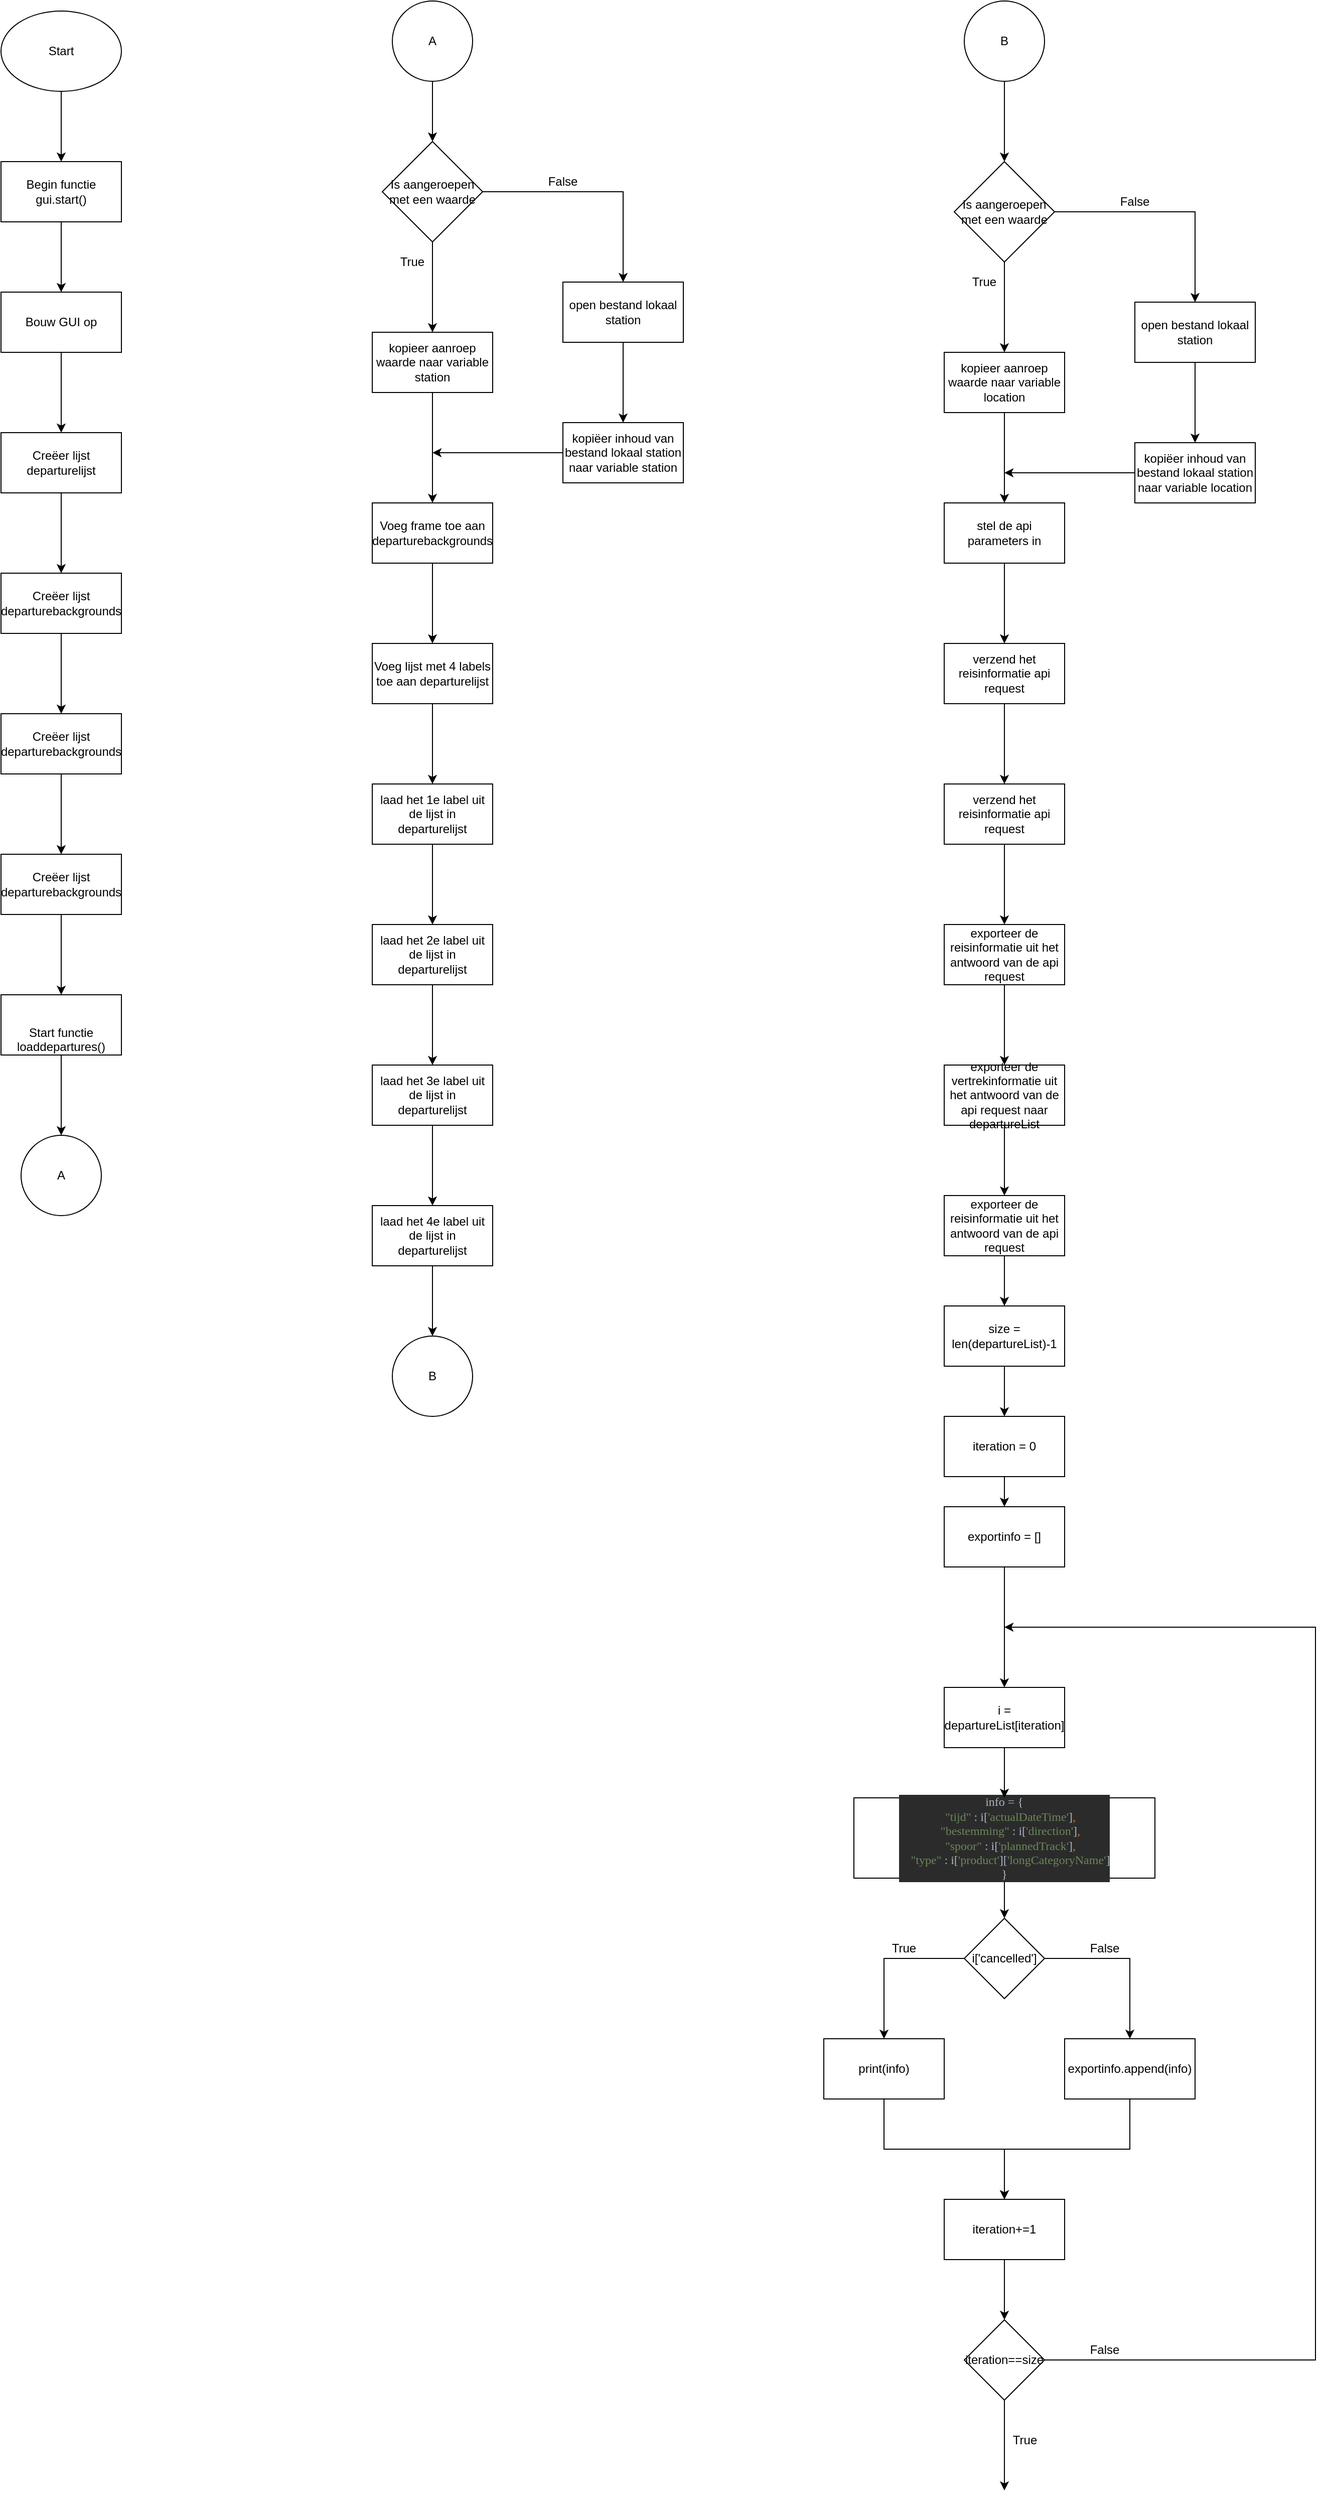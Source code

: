 <mxfile version="14.1.8" type="device"><diagram id="hfNIWfsYnrAbD9NlmZ_B" name="Pagina-1"><mxGraphModel dx="1422" dy="832" grid="1" gridSize="10" guides="1" tooltips="1" connect="1" arrows="1" fold="1" page="1" pageScale="1" pageWidth="200" pageHeight="100" math="0" shadow="0"><root><mxCell id="0"/><mxCell id="1" parent="0"/><mxCell id="-KE5sHEIxyf_vxJp2Pa--3" value="" style="edgeStyle=orthogonalEdgeStyle;rounded=0;orthogonalLoop=1;jettySize=auto;html=1;entryX=0.5;entryY=0;entryDx=0;entryDy=0;" parent="1" source="-KE5sHEIxyf_vxJp2Pa--1" target="-KE5sHEIxyf_vxJp2Pa--4" edge="1"><mxGeometry relative="1" as="geometry"><mxPoint x="100" y="170" as="targetPoint"/></mxGeometry></mxCell><mxCell id="-KE5sHEIxyf_vxJp2Pa--1" value="Start" style="ellipse;whiteSpace=wrap;html=1;" parent="1" vertex="1"><mxGeometry x="40" y="10" width="120" height="80" as="geometry"/></mxCell><mxCell id="-KE5sHEIxyf_vxJp2Pa--6" value="" style="edgeStyle=orthogonalEdgeStyle;rounded=0;orthogonalLoop=1;jettySize=auto;html=1;" parent="1" source="-KE5sHEIxyf_vxJp2Pa--4" target="-KE5sHEIxyf_vxJp2Pa--5" edge="1"><mxGeometry relative="1" as="geometry"/></mxCell><mxCell id="-KE5sHEIxyf_vxJp2Pa--4" value="Begin functie gui.start()&lt;div id=&quot;SDCloudData&quot; style=&quot;display: none&quot;&gt;&lt;/div&gt;" style="rounded=0;whiteSpace=wrap;html=1;" parent="1" vertex="1"><mxGeometry x="40" y="160" width="120" height="60" as="geometry"/></mxCell><mxCell id="-KE5sHEIxyf_vxJp2Pa--8" value="" style="edgeStyle=orthogonalEdgeStyle;rounded=0;orthogonalLoop=1;jettySize=auto;html=1;" parent="1" source="-KE5sHEIxyf_vxJp2Pa--5" target="-KE5sHEIxyf_vxJp2Pa--7" edge="1"><mxGeometry relative="1" as="geometry"/></mxCell><mxCell id="-KE5sHEIxyf_vxJp2Pa--5" value="Bouw GUI op&lt;div id=&quot;SDCloudData&quot; style=&quot;display: none&quot;&gt;&lt;/div&gt;&lt;div id=&quot;SDCloudData&quot; style=&quot;display: none&quot;&gt;&lt;/div&gt;" style="rounded=0;whiteSpace=wrap;html=1;" parent="1" vertex="1"><mxGeometry x="40" y="290" width="120" height="60" as="geometry"/></mxCell><mxCell id="-KE5sHEIxyf_vxJp2Pa--10" value="" style="edgeStyle=orthogonalEdgeStyle;rounded=0;orthogonalLoop=1;jettySize=auto;html=1;" parent="1" source="-KE5sHEIxyf_vxJp2Pa--7" target="-KE5sHEIxyf_vxJp2Pa--9" edge="1"><mxGeometry relative="1" as="geometry"/></mxCell><mxCell id="-KE5sHEIxyf_vxJp2Pa--7" value="Creëer lijst departurelijst&lt;div id=&quot;SDCloudData&quot; style=&quot;display: none&quot;&gt;&lt;/div&gt;&lt;div id=&quot;SDCloudData&quot; style=&quot;display: none&quot;&gt;&lt;/div&gt;&lt;div id=&quot;SDCloudData&quot; style=&quot;display: none&quot;&gt;&lt;/div&gt;" style="rounded=0;whiteSpace=wrap;html=1;" parent="1" vertex="1"><mxGeometry x="40" y="430" width="120" height="60" as="geometry"/></mxCell><mxCell id="-KE5sHEIxyf_vxJp2Pa--12" value="" style="edgeStyle=orthogonalEdgeStyle;rounded=0;orthogonalLoop=1;jettySize=auto;html=1;" parent="1" source="-KE5sHEIxyf_vxJp2Pa--9" target="-KE5sHEIxyf_vxJp2Pa--11" edge="1"><mxGeometry relative="1" as="geometry"/></mxCell><mxCell id="-KE5sHEIxyf_vxJp2Pa--9" value="Creëer lijst departurebackgrounds&lt;div id=&quot;SDCloudData&quot; style=&quot;display: none&quot;&gt;&lt;/div&gt;&lt;div id=&quot;SDCloudData&quot; style=&quot;display: none&quot;&gt;&lt;/div&gt;&lt;div id=&quot;SDCloudData&quot; style=&quot;display: none&quot;&gt;&lt;/div&gt;" style="rounded=0;whiteSpace=wrap;html=1;" parent="1" vertex="1"><mxGeometry x="40" y="570" width="120" height="60" as="geometry"/></mxCell><mxCell id="-KE5sHEIxyf_vxJp2Pa--14" value="" style="edgeStyle=orthogonalEdgeStyle;rounded=0;orthogonalLoop=1;jettySize=auto;html=1;" parent="1" source="-KE5sHEIxyf_vxJp2Pa--11" target="-KE5sHEIxyf_vxJp2Pa--13" edge="1"><mxGeometry relative="1" as="geometry"/></mxCell><mxCell id="-KE5sHEIxyf_vxJp2Pa--11" value="Creëer lijst departurebackgrounds&lt;div id=&quot;SDCloudData&quot; style=&quot;display: none&quot;&gt;&lt;/div&gt;&lt;div id=&quot;SDCloudData&quot; style=&quot;display: none&quot;&gt;&lt;/div&gt;&lt;div id=&quot;SDCloudData&quot; style=&quot;display: none&quot;&gt;&lt;/div&gt;" style="rounded=0;whiteSpace=wrap;html=1;" parent="1" vertex="1"><mxGeometry x="40" y="710" width="120" height="60" as="geometry"/></mxCell><mxCell id="-KE5sHEIxyf_vxJp2Pa--16" value="" style="edgeStyle=orthogonalEdgeStyle;rounded=0;orthogonalLoop=1;jettySize=auto;html=1;" parent="1" source="-KE5sHEIxyf_vxJp2Pa--13" target="-KE5sHEIxyf_vxJp2Pa--15" edge="1"><mxGeometry relative="1" as="geometry"/></mxCell><mxCell id="-KE5sHEIxyf_vxJp2Pa--13" value="Creëer lijst departurebackgrounds&lt;div id=&quot;SDCloudData&quot; style=&quot;display: none&quot;&gt;&lt;/div&gt;&lt;div id=&quot;SDCloudData&quot; style=&quot;display: none&quot;&gt;&lt;/div&gt;&lt;div id=&quot;SDCloudData&quot; style=&quot;display: none&quot;&gt;&lt;/div&gt;" style="rounded=0;whiteSpace=wrap;html=1;" parent="1" vertex="1"><mxGeometry x="40" y="850" width="120" height="60" as="geometry"/></mxCell><mxCell id="-KE5sHEIxyf_vxJp2Pa--18" value="" style="edgeStyle=orthogonalEdgeStyle;rounded=0;orthogonalLoop=1;jettySize=auto;html=1;entryX=0.5;entryY=0;entryDx=0;entryDy=0;" parent="1" source="-KE5sHEIxyf_vxJp2Pa--15" target="-KE5sHEIxyf_vxJp2Pa--48" edge="1"><mxGeometry relative="1" as="geometry"><mxPoint x="100" y="1130" as="targetPoint"/></mxGeometry></mxCell><mxCell id="-KE5sHEIxyf_vxJp2Pa--15" value="&lt;br&gt;&lt;br&gt;Start functie loaddepartures()&lt;div id=&quot;SDCloudData&quot; style=&quot;display: none&quot;&gt;&lt;/div&gt;&lt;br&gt;" style="rounded=0;whiteSpace=wrap;html=1;" parent="1" vertex="1"><mxGeometry x="40" y="990" width="120" height="60" as="geometry"/></mxCell><mxCell id="-KE5sHEIxyf_vxJp2Pa--32" value="" style="edgeStyle=orthogonalEdgeStyle;rounded=0;orthogonalLoop=1;jettySize=auto;html=1;" parent="1" source="-KE5sHEIxyf_vxJp2Pa--33" target="-KE5sHEIxyf_vxJp2Pa--35" edge="1"><mxGeometry relative="1" as="geometry"/></mxCell><mxCell id="-KE5sHEIxyf_vxJp2Pa--33" value="Voeg frame toe aan departurebackgrounds" style="rounded=0;whiteSpace=wrap;html=1;" parent="1" vertex="1"><mxGeometry x="410" y="500" width="120" height="60" as="geometry"/></mxCell><mxCell id="-KE5sHEIxyf_vxJp2Pa--34" value="" style="edgeStyle=orthogonalEdgeStyle;rounded=0;orthogonalLoop=1;jettySize=auto;html=1;" parent="1" source="-KE5sHEIxyf_vxJp2Pa--35" target="-KE5sHEIxyf_vxJp2Pa--37" edge="1"><mxGeometry relative="1" as="geometry"/></mxCell><mxCell id="-KE5sHEIxyf_vxJp2Pa--35" value="Voeg lijst met 4 labels toe aan departurelijst" style="rounded=0;whiteSpace=wrap;html=1;" parent="1" vertex="1"><mxGeometry x="410" y="640" width="120" height="60" as="geometry"/></mxCell><mxCell id="-KE5sHEIxyf_vxJp2Pa--36" value="" style="edgeStyle=orthogonalEdgeStyle;rounded=0;orthogonalLoop=1;jettySize=auto;html=1;" parent="1" source="-KE5sHEIxyf_vxJp2Pa--37" target="-KE5sHEIxyf_vxJp2Pa--39" edge="1"><mxGeometry relative="1" as="geometry"/></mxCell><mxCell id="-KE5sHEIxyf_vxJp2Pa--37" value="laad het 1e label uit de lijst in departurelijst" style="rounded=0;whiteSpace=wrap;html=1;" parent="1" vertex="1"><mxGeometry x="410" y="780" width="120" height="60" as="geometry"/></mxCell><mxCell id="-KE5sHEIxyf_vxJp2Pa--38" value="" style="edgeStyle=orthogonalEdgeStyle;rounded=0;orthogonalLoop=1;jettySize=auto;html=1;" parent="1" source="-KE5sHEIxyf_vxJp2Pa--39" target="-KE5sHEIxyf_vxJp2Pa--41" edge="1"><mxGeometry relative="1" as="geometry"/></mxCell><mxCell id="-KE5sHEIxyf_vxJp2Pa--39" value="laad het 2e label uit de lijst in departurelijst" style="rounded=0;whiteSpace=wrap;html=1;" parent="1" vertex="1"><mxGeometry x="410" y="920" width="120" height="60" as="geometry"/></mxCell><mxCell id="-KE5sHEIxyf_vxJp2Pa--40" value="" style="edgeStyle=orthogonalEdgeStyle;rounded=0;orthogonalLoop=1;jettySize=auto;html=1;" parent="1" source="-KE5sHEIxyf_vxJp2Pa--41" target="-KE5sHEIxyf_vxJp2Pa--43" edge="1"><mxGeometry relative="1" as="geometry"/></mxCell><mxCell id="-KE5sHEIxyf_vxJp2Pa--41" value="laad het 3e label uit de lijst in departurelijst" style="rounded=0;whiteSpace=wrap;html=1;" parent="1" vertex="1"><mxGeometry x="410" y="1060" width="120" height="60" as="geometry"/></mxCell><mxCell id="-KE5sHEIxyf_vxJp2Pa--42" value="" style="edgeStyle=orthogonalEdgeStyle;rounded=0;orthogonalLoop=1;jettySize=auto;html=1;" parent="1" source="-KE5sHEIxyf_vxJp2Pa--43" edge="1"><mxGeometry relative="1" as="geometry"><mxPoint x="470" y="1330" as="targetPoint"/></mxGeometry></mxCell><mxCell id="-KE5sHEIxyf_vxJp2Pa--43" value="laad het 4e label uit de lijst in departurelijst" style="rounded=0;whiteSpace=wrap;html=1;" parent="1" vertex="1"><mxGeometry x="410" y="1200" width="120" height="60" as="geometry"/></mxCell><mxCell id="-KE5sHEIxyf_vxJp2Pa--48" value="A" style="ellipse;whiteSpace=wrap;html=1;aspect=fixed;" parent="1" vertex="1"><mxGeometry x="60" y="1130" width="80" height="80" as="geometry"/></mxCell><mxCell id="-KE5sHEIxyf_vxJp2Pa--78" style="edgeStyle=orthogonalEdgeStyle;rounded=0;orthogonalLoop=1;jettySize=auto;html=1;entryX=0.5;entryY=0;entryDx=0;entryDy=0;" parent="1" source="-KE5sHEIxyf_vxJp2Pa--75" target="-KE5sHEIxyf_vxJp2Pa--77" edge="1"><mxGeometry relative="1" as="geometry"/></mxCell><mxCell id="-KE5sHEIxyf_vxJp2Pa--75" value="A" style="ellipse;whiteSpace=wrap;html=1;aspect=fixed;" parent="1" vertex="1"><mxGeometry x="430" width="80" height="80" as="geometry"/></mxCell><mxCell id="-KE5sHEIxyf_vxJp2Pa--81" style="edgeStyle=orthogonalEdgeStyle;rounded=0;orthogonalLoop=1;jettySize=auto;html=1;entryX=0.5;entryY=0;entryDx=0;entryDy=0;" parent="1" source="-KE5sHEIxyf_vxJp2Pa--77" edge="1" target="0gL9F61eetgLZT5TqQi5-5"><mxGeometry relative="1" as="geometry"><mxPoint x="470" y="330" as="targetPoint"/><Array as="points"/></mxGeometry></mxCell><mxCell id="-KE5sHEIxyf_vxJp2Pa--82" style="edgeStyle=orthogonalEdgeStyle;rounded=0;orthogonalLoop=1;jettySize=auto;html=1;entryX=0.5;entryY=0;entryDx=0;entryDy=0;" parent="1" source="-KE5sHEIxyf_vxJp2Pa--77" target="-KE5sHEIxyf_vxJp2Pa--84" edge="1"><mxGeometry relative="1" as="geometry"><mxPoint x="580" y="280" as="targetPoint"/><Array as="points"><mxPoint x="660" y="190"/></Array></mxGeometry></mxCell><mxCell id="-KE5sHEIxyf_vxJp2Pa--77" value="Is aangeroepen met een waarde" style="rhombus;whiteSpace=wrap;html=1;" parent="1" vertex="1"><mxGeometry x="420" y="140" width="100" height="100" as="geometry"/></mxCell><mxCell id="0gL9F61eetgLZT5TqQi5-2" value="" style="edgeStyle=orthogonalEdgeStyle;rounded=0;orthogonalLoop=1;jettySize=auto;html=1;" edge="1" parent="1" source="-KE5sHEIxyf_vxJp2Pa--84" target="0gL9F61eetgLZT5TqQi5-1"><mxGeometry relative="1" as="geometry"/></mxCell><mxCell id="-KE5sHEIxyf_vxJp2Pa--84" value="open bestand lokaal station" style="rounded=0;whiteSpace=wrap;html=1;" parent="1" vertex="1"><mxGeometry x="600" y="280" width="120" height="60" as="geometry"/></mxCell><mxCell id="-KE5sHEIxyf_vxJp2Pa--85" value="False" style="text;html=1;strokeColor=none;fillColor=none;align=center;verticalAlign=middle;whiteSpace=wrap;rounded=0;" parent="1" vertex="1"><mxGeometry x="580" y="170" width="40" height="20" as="geometry"/></mxCell><mxCell id="-KE5sHEIxyf_vxJp2Pa--86" value="True" style="text;html=1;strokeColor=none;fillColor=none;align=center;verticalAlign=middle;whiteSpace=wrap;rounded=0;" parent="1" vertex="1"><mxGeometry x="430" y="250" width="40" height="20" as="geometry"/></mxCell><mxCell id="0gL9F61eetgLZT5TqQi5-8" style="edgeStyle=orthogonalEdgeStyle;rounded=0;orthogonalLoop=1;jettySize=auto;html=1;" edge="1" parent="1" source="0gL9F61eetgLZT5TqQi5-1"><mxGeometry relative="1" as="geometry"><mxPoint x="470" y="450" as="targetPoint"/></mxGeometry></mxCell><mxCell id="0gL9F61eetgLZT5TqQi5-1" value="kopiëer inhoud van bestand lokaal station naar variable station" style="rounded=0;whiteSpace=wrap;html=1;" vertex="1" parent="1"><mxGeometry x="600" y="420" width="120" height="60" as="geometry"/></mxCell><mxCell id="0gL9F61eetgLZT5TqQi5-6" style="edgeStyle=orthogonalEdgeStyle;rounded=0;orthogonalLoop=1;jettySize=auto;html=1;entryX=0.5;entryY=0;entryDx=0;entryDy=0;" edge="1" parent="1" source="0gL9F61eetgLZT5TqQi5-5" target="-KE5sHEIxyf_vxJp2Pa--33"><mxGeometry relative="1" as="geometry"><mxPoint x="470" y="490" as="targetPoint"/></mxGeometry></mxCell><mxCell id="0gL9F61eetgLZT5TqQi5-5" value="kopieer aanroep waarde naar variable station" style="rounded=0;whiteSpace=wrap;html=1;" vertex="1" parent="1"><mxGeometry x="410" y="330" width="120" height="60" as="geometry"/></mxCell><mxCell id="0gL9F61eetgLZT5TqQi5-9" value="B" style="ellipse;whiteSpace=wrap;html=1;aspect=fixed;" vertex="1" parent="1"><mxGeometry x="430" y="1330" width="80" height="80" as="geometry"/></mxCell><mxCell id="0gL9F61eetgLZT5TqQi5-12" style="edgeStyle=orthogonalEdgeStyle;rounded=0;orthogonalLoop=1;jettySize=auto;html=1;" edge="1" parent="1" source="0gL9F61eetgLZT5TqQi5-10"><mxGeometry relative="1" as="geometry"><mxPoint x="1040" y="160" as="targetPoint"/></mxGeometry></mxCell><mxCell id="0gL9F61eetgLZT5TqQi5-10" value="B" style="ellipse;whiteSpace=wrap;html=1;aspect=fixed;" vertex="1" parent="1"><mxGeometry x="1000" width="80" height="80" as="geometry"/></mxCell><mxCell id="0gL9F61eetgLZT5TqQi5-13" style="edgeStyle=orthogonalEdgeStyle;rounded=0;orthogonalLoop=1;jettySize=auto;html=1;entryX=0.5;entryY=0;entryDx=0;entryDy=0;" edge="1" parent="1" source="0gL9F61eetgLZT5TqQi5-15" target="0gL9F61eetgLZT5TqQi5-22"><mxGeometry relative="1" as="geometry"><mxPoint x="1040" y="350" as="targetPoint"/><Array as="points"/></mxGeometry></mxCell><mxCell id="0gL9F61eetgLZT5TqQi5-14" style="edgeStyle=orthogonalEdgeStyle;rounded=0;orthogonalLoop=1;jettySize=auto;html=1;entryX=0.5;entryY=0;entryDx=0;entryDy=0;" edge="1" parent="1" source="0gL9F61eetgLZT5TqQi5-15" target="0gL9F61eetgLZT5TqQi5-17"><mxGeometry relative="1" as="geometry"><mxPoint x="1150" y="300" as="targetPoint"/><Array as="points"><mxPoint x="1230" y="210"/></Array></mxGeometry></mxCell><mxCell id="0gL9F61eetgLZT5TqQi5-15" value="Is aangeroepen met een waarde" style="rhombus;whiteSpace=wrap;html=1;" vertex="1" parent="1"><mxGeometry x="990" y="160" width="100" height="100" as="geometry"/></mxCell><mxCell id="0gL9F61eetgLZT5TqQi5-16" value="" style="edgeStyle=orthogonalEdgeStyle;rounded=0;orthogonalLoop=1;jettySize=auto;html=1;" edge="1" parent="1" source="0gL9F61eetgLZT5TqQi5-17" target="0gL9F61eetgLZT5TqQi5-21"><mxGeometry relative="1" as="geometry"/></mxCell><mxCell id="0gL9F61eetgLZT5TqQi5-17" value="open bestand lokaal station" style="rounded=0;whiteSpace=wrap;html=1;" vertex="1" parent="1"><mxGeometry x="1170" y="300" width="120" height="60" as="geometry"/></mxCell><mxCell id="0gL9F61eetgLZT5TqQi5-18" value="False" style="text;html=1;strokeColor=none;fillColor=none;align=center;verticalAlign=middle;whiteSpace=wrap;rounded=0;" vertex="1" parent="1"><mxGeometry x="1150" y="190" width="40" height="20" as="geometry"/></mxCell><mxCell id="0gL9F61eetgLZT5TqQi5-19" value="True" style="text;html=1;strokeColor=none;fillColor=none;align=center;verticalAlign=middle;whiteSpace=wrap;rounded=0;" vertex="1" parent="1"><mxGeometry x="1000" y="270" width="40" height="20" as="geometry"/></mxCell><mxCell id="0gL9F61eetgLZT5TqQi5-20" style="edgeStyle=orthogonalEdgeStyle;rounded=0;orthogonalLoop=1;jettySize=auto;html=1;" edge="1" parent="1" source="0gL9F61eetgLZT5TqQi5-21"><mxGeometry relative="1" as="geometry"><mxPoint x="1040" y="470" as="targetPoint"/></mxGeometry></mxCell><mxCell id="0gL9F61eetgLZT5TqQi5-21" value="kopiëer inhoud van bestand lokaal station naar variable location" style="rounded=0;whiteSpace=wrap;html=1;" vertex="1" parent="1"><mxGeometry x="1170" y="440" width="120" height="60" as="geometry"/></mxCell><mxCell id="0gL9F61eetgLZT5TqQi5-24" value="" style="edgeStyle=orthogonalEdgeStyle;rounded=0;orthogonalLoop=1;jettySize=auto;html=1;" edge="1" parent="1" source="0gL9F61eetgLZT5TqQi5-22" target="0gL9F61eetgLZT5TqQi5-23"><mxGeometry relative="1" as="geometry"/></mxCell><mxCell id="0gL9F61eetgLZT5TqQi5-22" value="kopieer aanroep waarde naar variable location" style="rounded=0;whiteSpace=wrap;html=1;" vertex="1" parent="1"><mxGeometry x="980" y="350" width="120" height="60" as="geometry"/></mxCell><mxCell id="0gL9F61eetgLZT5TqQi5-26" value="" style="edgeStyle=orthogonalEdgeStyle;rounded=0;orthogonalLoop=1;jettySize=auto;html=1;" edge="1" parent="1" source="0gL9F61eetgLZT5TqQi5-23" target="0gL9F61eetgLZT5TqQi5-25"><mxGeometry relative="1" as="geometry"/></mxCell><mxCell id="0gL9F61eetgLZT5TqQi5-23" value="stel de api parameters in" style="rounded=0;whiteSpace=wrap;html=1;" vertex="1" parent="1"><mxGeometry x="980" y="500" width="120" height="60" as="geometry"/></mxCell><mxCell id="0gL9F61eetgLZT5TqQi5-28" value="" style="edgeStyle=orthogonalEdgeStyle;rounded=0;orthogonalLoop=1;jettySize=auto;html=1;" edge="1" parent="1" source="0gL9F61eetgLZT5TqQi5-25" target="0gL9F61eetgLZT5TqQi5-27"><mxGeometry relative="1" as="geometry"/></mxCell><mxCell id="0gL9F61eetgLZT5TqQi5-25" value="verzend het reisinformatie api request" style="rounded=0;whiteSpace=wrap;html=1;" vertex="1" parent="1"><mxGeometry x="980" y="640" width="120" height="60" as="geometry"/></mxCell><mxCell id="0gL9F61eetgLZT5TqQi5-30" style="edgeStyle=orthogonalEdgeStyle;rounded=0;orthogonalLoop=1;jettySize=auto;html=1;" edge="1" parent="1" source="0gL9F61eetgLZT5TqQi5-27" target="0gL9F61eetgLZT5TqQi5-29"><mxGeometry relative="1" as="geometry"/></mxCell><mxCell id="0gL9F61eetgLZT5TqQi5-27" value="verzend het reisinformatie api request" style="rounded=0;whiteSpace=wrap;html=1;" vertex="1" parent="1"><mxGeometry x="980" y="780" width="120" height="60" as="geometry"/></mxCell><mxCell id="0gL9F61eetgLZT5TqQi5-32" value="" style="edgeStyle=orthogonalEdgeStyle;rounded=0;orthogonalLoop=1;jettySize=auto;html=1;" edge="1" parent="1" source="0gL9F61eetgLZT5TqQi5-29" target="0gL9F61eetgLZT5TqQi5-31"><mxGeometry relative="1" as="geometry"/></mxCell><mxCell id="0gL9F61eetgLZT5TqQi5-29" value="exporteer de reisinformatie uit het antwoord van de api request" style="rounded=0;whiteSpace=wrap;html=1;" vertex="1" parent="1"><mxGeometry x="980" y="920" width="120" height="60" as="geometry"/></mxCell><mxCell id="0gL9F61eetgLZT5TqQi5-34" value="" style="edgeStyle=orthogonalEdgeStyle;rounded=0;orthogonalLoop=1;jettySize=auto;html=1;" edge="1" parent="1" source="0gL9F61eetgLZT5TqQi5-31" target="0gL9F61eetgLZT5TqQi5-33"><mxGeometry relative="1" as="geometry"/></mxCell><mxCell id="0gL9F61eetgLZT5TqQi5-31" value="exporteer de vertrekinformatie uit het antwoord van de api request naar departureList" style="rounded=0;whiteSpace=wrap;html=1;" vertex="1" parent="1"><mxGeometry x="980" y="1060" width="120" height="60" as="geometry"/></mxCell><mxCell id="0gL9F61eetgLZT5TqQi5-36" style="edgeStyle=orthogonalEdgeStyle;rounded=0;orthogonalLoop=1;jettySize=auto;html=1;" edge="1" parent="1" source="0gL9F61eetgLZT5TqQi5-33" target="0gL9F61eetgLZT5TqQi5-35"><mxGeometry relative="1" as="geometry"/></mxCell><mxCell id="0gL9F61eetgLZT5TqQi5-33" value="exporteer de reisinformatie uit het antwoord van de api request" style="rounded=0;whiteSpace=wrap;html=1;" vertex="1" parent="1"><mxGeometry x="980" y="1190" width="120" height="60" as="geometry"/></mxCell><mxCell id="0gL9F61eetgLZT5TqQi5-38" style="edgeStyle=orthogonalEdgeStyle;rounded=0;orthogonalLoop=1;jettySize=auto;html=1;" edge="1" parent="1" source="0gL9F61eetgLZT5TqQi5-35" target="0gL9F61eetgLZT5TqQi5-37"><mxGeometry relative="1" as="geometry"/></mxCell><mxCell id="0gL9F61eetgLZT5TqQi5-35" value="size = len(departureList)-1" style="rounded=0;whiteSpace=wrap;html=1;" vertex="1" parent="1"><mxGeometry x="980" y="1300" width="120" height="60" as="geometry"/></mxCell><mxCell id="0gL9F61eetgLZT5TqQi5-66" style="edgeStyle=orthogonalEdgeStyle;rounded=0;orthogonalLoop=1;jettySize=auto;html=1;entryX=0.5;entryY=0;entryDx=0;entryDy=0;" edge="1" parent="1" source="0gL9F61eetgLZT5TqQi5-37" target="0gL9F61eetgLZT5TqQi5-65"><mxGeometry relative="1" as="geometry"/></mxCell><mxCell id="0gL9F61eetgLZT5TqQi5-37" value="iteration = 0" style="rounded=0;whiteSpace=wrap;html=1;" vertex="1" parent="1"><mxGeometry x="980" y="1410" width="120" height="60" as="geometry"/></mxCell><mxCell id="0gL9F61eetgLZT5TqQi5-53" style="edgeStyle=orthogonalEdgeStyle;rounded=0;orthogonalLoop=1;jettySize=auto;html=1;entryX=0.5;entryY=0;entryDx=0;entryDy=0;" edge="1" parent="1" source="0gL9F61eetgLZT5TqQi5-39" target="0gL9F61eetgLZT5TqQi5-54"><mxGeometry relative="1" as="geometry"><mxPoint x="1040" y="1910" as="targetPoint"/></mxGeometry></mxCell><mxCell id="0gL9F61eetgLZT5TqQi5-39" value="&lt;pre style=&quot;background-color: #2b2b2b ; color: #a9b7c6 ; font-family: &amp;#34;consolas&amp;#34; ; font-size: 9 8pt&quot;&gt;info = {&lt;br&gt;    &lt;span style=&quot;color: #6a8759&quot;&gt;&quot;tijd&quot; &lt;/span&gt;: i[&lt;span style=&quot;color: #6a8759&quot;&gt;'actualDateTime'&lt;/span&gt;]&lt;span style=&quot;color: #cc7832&quot;&gt;,&lt;br&gt;&lt;/span&gt;&lt;span style=&quot;color: #cc7832&quot;&gt;    &lt;/span&gt;&lt;span style=&quot;color: #6a8759&quot;&gt;&quot;bestemming&quot; &lt;/span&gt;: i[&lt;span style=&quot;color: #6a8759&quot;&gt;'direction'&lt;/span&gt;]&lt;span style=&quot;color: #cc7832&quot;&gt;,&lt;br&gt;&lt;/span&gt;&lt;span style=&quot;color: #cc7832&quot;&gt;    &lt;/span&gt;&lt;span style=&quot;color: #6a8759&quot;&gt;&quot;spoor&quot; &lt;/span&gt;: i[&lt;span style=&quot;color: #6a8759&quot;&gt;'plannedTrack'&lt;/span&gt;]&lt;span style=&quot;color: #cc7832&quot;&gt;,&lt;br&gt;&lt;/span&gt;&lt;span style=&quot;color: #cc7832&quot;&gt;    &lt;/span&gt;&lt;span style=&quot;color: #6a8759&quot;&gt;&quot;type&quot; &lt;/span&gt;: i[&lt;span style=&quot;color: #6a8759&quot;&gt;'product'&lt;/span&gt;][&lt;span style=&quot;color: #6a8759&quot;&gt;'longCategoryName'&lt;/span&gt;]&lt;br&gt;}&lt;/pre&gt;" style="rounded=0;whiteSpace=wrap;html=1;" vertex="1" parent="1"><mxGeometry x="890" y="1790" width="300" height="80" as="geometry"/></mxCell><mxCell id="0gL9F61eetgLZT5TqQi5-48" style="edgeStyle=orthogonalEdgeStyle;rounded=0;orthogonalLoop=1;jettySize=auto;html=1;entryX=0.5;entryY=0;entryDx=0;entryDy=0;" edge="1" parent="1" source="0gL9F61eetgLZT5TqQi5-44" target="0gL9F61eetgLZT5TqQi5-39"><mxGeometry relative="1" as="geometry"/></mxCell><mxCell id="0gL9F61eetgLZT5TqQi5-44" value="i = departureList[iteration]" style="rounded=0;whiteSpace=wrap;html=1;" vertex="1" parent="1"><mxGeometry x="980" y="1680" width="120" height="60" as="geometry"/></mxCell><mxCell id="0gL9F61eetgLZT5TqQi5-56" style="edgeStyle=orthogonalEdgeStyle;rounded=0;orthogonalLoop=1;jettySize=auto;html=1;" edge="1" parent="1" source="0gL9F61eetgLZT5TqQi5-54" target="0gL9F61eetgLZT5TqQi5-64"><mxGeometry relative="1" as="geometry"><mxPoint x="1160" y="2040" as="targetPoint"/></mxGeometry></mxCell><mxCell id="0gL9F61eetgLZT5TqQi5-57" style="edgeStyle=orthogonalEdgeStyle;rounded=0;orthogonalLoop=1;jettySize=auto;html=1;" edge="1" parent="1" source="0gL9F61eetgLZT5TqQi5-54" target="0gL9F61eetgLZT5TqQi5-62"><mxGeometry relative="1" as="geometry"><mxPoint x="920" y="2060" as="targetPoint"/></mxGeometry></mxCell><mxCell id="0gL9F61eetgLZT5TqQi5-54" value="i['cancelled']" style="rhombus;whiteSpace=wrap;html=1;" vertex="1" parent="1"><mxGeometry x="1000" y="1910" width="80" height="80" as="geometry"/></mxCell><mxCell id="0gL9F61eetgLZT5TqQi5-58" value="True" style="text;html=1;strokeColor=none;fillColor=none;align=center;verticalAlign=middle;whiteSpace=wrap;rounded=0;" vertex="1" parent="1"><mxGeometry x="920" y="1930" width="40" height="20" as="geometry"/></mxCell><mxCell id="0gL9F61eetgLZT5TqQi5-59" value="False" style="text;html=1;strokeColor=none;fillColor=none;align=center;verticalAlign=middle;whiteSpace=wrap;rounded=0;" vertex="1" parent="1"><mxGeometry x="1120" y="1930" width="40" height="20" as="geometry"/></mxCell><mxCell id="0gL9F61eetgLZT5TqQi5-69" style="edgeStyle=orthogonalEdgeStyle;rounded=0;orthogonalLoop=1;jettySize=auto;html=1;entryX=0.5;entryY=0;entryDx=0;entryDy=0;" edge="1" parent="1" source="0gL9F61eetgLZT5TqQi5-62" target="0gL9F61eetgLZT5TqQi5-70"><mxGeometry relative="1" as="geometry"><mxPoint x="1040" y="2200" as="targetPoint"/></mxGeometry></mxCell><mxCell id="0gL9F61eetgLZT5TqQi5-62" value="print(info)" style="rounded=0;whiteSpace=wrap;html=1;" vertex="1" parent="1"><mxGeometry x="860" y="2030" width="120" height="60" as="geometry"/></mxCell><mxCell id="0gL9F61eetgLZT5TqQi5-68" style="edgeStyle=orthogonalEdgeStyle;rounded=0;orthogonalLoop=1;jettySize=auto;html=1;" edge="1" parent="1" source="0gL9F61eetgLZT5TqQi5-64" target="0gL9F61eetgLZT5TqQi5-70"><mxGeometry relative="1" as="geometry"><mxPoint x="1040" y="2200" as="targetPoint"/></mxGeometry></mxCell><mxCell id="0gL9F61eetgLZT5TqQi5-64" value="exportinfo.append(info)" style="rounded=0;whiteSpace=wrap;html=1;" vertex="1" parent="1"><mxGeometry x="1100" y="2030" width="130" height="60" as="geometry"/></mxCell><mxCell id="0gL9F61eetgLZT5TqQi5-67" style="edgeStyle=orthogonalEdgeStyle;rounded=0;orthogonalLoop=1;jettySize=auto;html=1;entryX=0.5;entryY=0;entryDx=0;entryDy=0;" edge="1" parent="1" source="0gL9F61eetgLZT5TqQi5-65" target="0gL9F61eetgLZT5TqQi5-44"><mxGeometry relative="1" as="geometry"/></mxCell><mxCell id="0gL9F61eetgLZT5TqQi5-65" value="exportinfo = []" style="rounded=0;whiteSpace=wrap;html=1;" vertex="1" parent="1"><mxGeometry x="980" y="1500" width="120" height="60" as="geometry"/></mxCell><mxCell id="0gL9F61eetgLZT5TqQi5-73" style="edgeStyle=orthogonalEdgeStyle;rounded=0;orthogonalLoop=1;jettySize=auto;html=1;" edge="1" parent="1" source="0gL9F61eetgLZT5TqQi5-70" target="0gL9F61eetgLZT5TqQi5-72"><mxGeometry relative="1" as="geometry"/></mxCell><mxCell id="0gL9F61eetgLZT5TqQi5-70" value="iteration+=1" style="rounded=0;whiteSpace=wrap;html=1;" vertex="1" parent="1"><mxGeometry x="980" y="2190" width="120" height="60" as="geometry"/></mxCell><mxCell id="0gL9F61eetgLZT5TqQi5-74" style="edgeStyle=orthogonalEdgeStyle;rounded=0;orthogonalLoop=1;jettySize=auto;html=1;" edge="1" parent="1" source="0gL9F61eetgLZT5TqQi5-72"><mxGeometry relative="1" as="geometry"><mxPoint x="1040" y="2480" as="targetPoint"/></mxGeometry></mxCell><mxCell id="0gL9F61eetgLZT5TqQi5-76" style="edgeStyle=orthogonalEdgeStyle;rounded=0;orthogonalLoop=1;jettySize=auto;html=1;" edge="1" parent="1" source="0gL9F61eetgLZT5TqQi5-72"><mxGeometry relative="1" as="geometry"><mxPoint x="1040" y="1620" as="targetPoint"/><Array as="points"><mxPoint x="1350" y="2350"/><mxPoint x="1350" y="1620"/></Array></mxGeometry></mxCell><mxCell id="0gL9F61eetgLZT5TqQi5-72" value="iteration==size" style="rhombus;whiteSpace=wrap;html=1;" vertex="1" parent="1"><mxGeometry x="1000" y="2310" width="80" height="80" as="geometry"/></mxCell><mxCell id="0gL9F61eetgLZT5TqQi5-77" value="False" style="text;html=1;strokeColor=none;fillColor=none;align=center;verticalAlign=middle;whiteSpace=wrap;rounded=0;" vertex="1" parent="1"><mxGeometry x="1120" y="2330" width="40" height="20" as="geometry"/></mxCell><mxCell id="0gL9F61eetgLZT5TqQi5-78" value="True" style="text;html=1;align=center;verticalAlign=middle;resizable=0;points=[];autosize=1;" vertex="1" parent="1"><mxGeometry x="1040" y="2420" width="40" height="20" as="geometry"/></mxCell></root></mxGraphModel></diagram></mxfile>